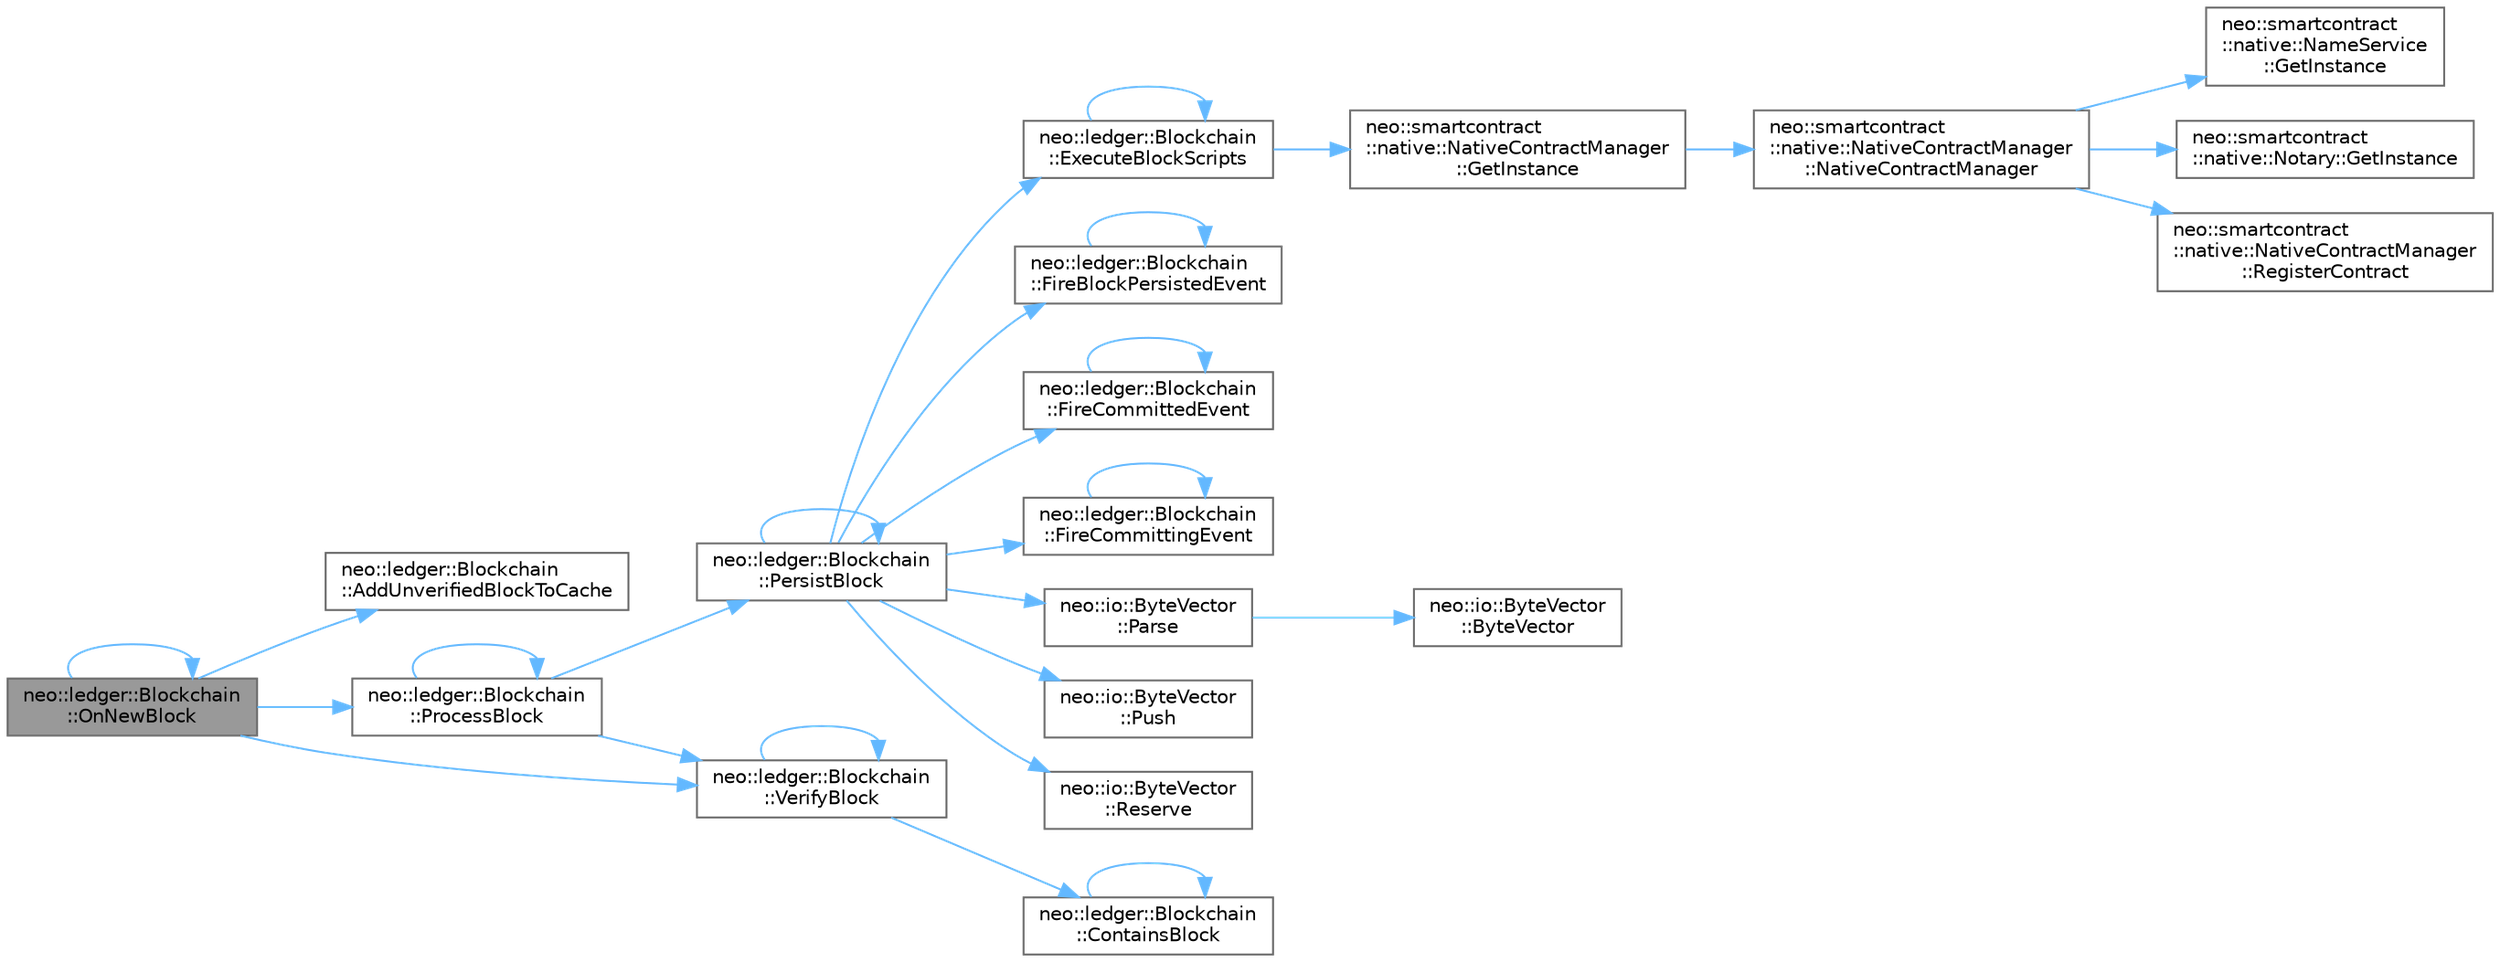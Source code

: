 digraph "neo::ledger::Blockchain::OnNewBlock"
{
 // LATEX_PDF_SIZE
  bgcolor="transparent";
  edge [fontname=Helvetica,fontsize=10,labelfontname=Helvetica,labelfontsize=10];
  node [fontname=Helvetica,fontsize=10,shape=box,height=0.2,width=0.4];
  rankdir="LR";
  Node1 [id="Node000001",label="neo::ledger::Blockchain\l::OnNewBlock",height=0.2,width=0.4,color="gray40", fillcolor="grey60", style="filled", fontcolor="black",tooltip="Processes a new block received from the network."];
  Node1 -> Node2 [id="edge1_Node000001_Node000002",color="steelblue1",style="solid",tooltip=" "];
  Node2 [id="Node000002",label="neo::ledger::Blockchain\l::AddUnverifiedBlockToCache",height=0.2,width=0.4,color="grey40", fillcolor="white", style="filled",URL="$classneo_1_1ledger_1_1_blockchain.html#a116ec33bff36054b2d2069cba561a276",tooltip=" "];
  Node1 -> Node1 [id="edge2_Node000001_Node000001",color="steelblue1",style="solid",tooltip=" "];
  Node1 -> Node3 [id="edge3_Node000001_Node000003",color="steelblue1",style="solid",tooltip=" "];
  Node3 [id="Node000003",label="neo::ledger::Blockchain\l::ProcessBlock",height=0.2,width=0.4,color="grey40", fillcolor="white", style="filled",URL="$classneo_1_1ledger_1_1_blockchain.html#a14e3360a5e2c7b56e766ba30d46ff48b",tooltip=" "];
  Node3 -> Node4 [id="edge4_Node000003_Node000004",color="steelblue1",style="solid",tooltip=" "];
  Node4 [id="Node000004",label="neo::ledger::Blockchain\l::PersistBlock",height=0.2,width=0.4,color="grey40", fillcolor="white", style="filled",URL="$classneo_1_1ledger_1_1_blockchain.html#a714e9067cf4c5ae32a58e8fbfc9b6a08",tooltip=" "];
  Node4 -> Node5 [id="edge5_Node000004_Node000005",color="steelblue1",style="solid",tooltip=" "];
  Node5 [id="Node000005",label="neo::ledger::Blockchain\l::ExecuteBlockScripts",height=0.2,width=0.4,color="grey40", fillcolor="white", style="filled",URL="$classneo_1_1ledger_1_1_blockchain.html#accba4845fee547347e7eb5ed3afc677e",tooltip=" "];
  Node5 -> Node5 [id="edge6_Node000005_Node000005",color="steelblue1",style="solid",tooltip=" "];
  Node5 -> Node6 [id="edge7_Node000005_Node000006",color="steelblue1",style="solid",tooltip=" "];
  Node6 [id="Node000006",label="neo::smartcontract\l::native::NativeContractManager\l::GetInstance",height=0.2,width=0.4,color="grey40", fillcolor="white", style="filled",URL="$classneo_1_1smartcontract_1_1native_1_1_native_contract_manager.html#a625f98f56356754afc948c4638310de7",tooltip="Gets the instance."];
  Node6 -> Node7 [id="edge8_Node000006_Node000007",color="steelblue1",style="solid",tooltip=" "];
  Node7 [id="Node000007",label="neo::smartcontract\l::native::NativeContractManager\l::NativeContractManager",height=0.2,width=0.4,color="grey40", fillcolor="white", style="filled",URL="$classneo_1_1smartcontract_1_1native_1_1_native_contract_manager.html#a0a99c45b746bdeede4dc58612deb9a36",tooltip=" "];
  Node7 -> Node8 [id="edge9_Node000007_Node000008",color="steelblue1",style="solid",tooltip=" "];
  Node8 [id="Node000008",label="neo::smartcontract\l::native::NameService\l::GetInstance",height=0.2,width=0.4,color="grey40", fillcolor="white", style="filled",URL="$classneo_1_1smartcontract_1_1native_1_1_name_service.html#a4a17051f47e3e781b9d714b05f275099",tooltip="Gets the instance."];
  Node7 -> Node9 [id="edge10_Node000007_Node000009",color="steelblue1",style="solid",tooltip=" "];
  Node9 [id="Node000009",label="neo::smartcontract\l::native::Notary::GetInstance",height=0.2,width=0.4,color="grey40", fillcolor="white", style="filled",URL="$classneo_1_1smartcontract_1_1native_1_1_notary.html#a65c2b739b0f132b03fe73ec911a98e2e",tooltip="Gets the instance."];
  Node7 -> Node10 [id="edge11_Node000007_Node000010",color="steelblue1",style="solid",tooltip=" "];
  Node10 [id="Node000010",label="neo::smartcontract\l::native::NativeContractManager\l::RegisterContract",height=0.2,width=0.4,color="grey40", fillcolor="white", style="filled",URL="$classneo_1_1smartcontract_1_1native_1_1_native_contract_manager.html#a76618f2ad3e6d3a7a61ec0b4952c62b8",tooltip="Registers a contract."];
  Node4 -> Node11 [id="edge12_Node000004_Node000011",color="steelblue1",style="solid",tooltip=" "];
  Node11 [id="Node000011",label="neo::ledger::Blockchain\l::FireBlockPersistedEvent",height=0.2,width=0.4,color="grey40", fillcolor="white", style="filled",URL="$classneo_1_1ledger_1_1_blockchain.html#aa97a8d5970825a1f938147bad49e25c2",tooltip=" "];
  Node11 -> Node11 [id="edge13_Node000011_Node000011",color="steelblue1",style="solid",tooltip=" "];
  Node4 -> Node12 [id="edge14_Node000004_Node000012",color="steelblue1",style="solid",tooltip=" "];
  Node12 [id="Node000012",label="neo::ledger::Blockchain\l::FireCommittedEvent",height=0.2,width=0.4,color="grey40", fillcolor="white", style="filled",URL="$classneo_1_1ledger_1_1_blockchain.html#af0b1c9f2cfaa223d7c1540f6c325d2f6",tooltip=" "];
  Node12 -> Node12 [id="edge15_Node000012_Node000012",color="steelblue1",style="solid",tooltip=" "];
  Node4 -> Node13 [id="edge16_Node000004_Node000013",color="steelblue1",style="solid",tooltip=" "];
  Node13 [id="Node000013",label="neo::ledger::Blockchain\l::FireCommittingEvent",height=0.2,width=0.4,color="grey40", fillcolor="white", style="filled",URL="$classneo_1_1ledger_1_1_blockchain.html#ac72fdd46b290e52f2d2bde2faddf6c73",tooltip=" "];
  Node13 -> Node13 [id="edge17_Node000013_Node000013",color="steelblue1",style="solid",tooltip=" "];
  Node4 -> Node14 [id="edge18_Node000004_Node000014",color="steelblue1",style="solid",tooltip=" "];
  Node14 [id="Node000014",label="neo::io::ByteVector\l::Parse",height=0.2,width=0.4,color="grey40", fillcolor="white", style="filled",URL="$classneo_1_1io_1_1_byte_vector.html#a242d1da5fa393beea8d3f0a8cd14497b",tooltip="Parses a hexadecimal string into a ByteVector."];
  Node14 -> Node15 [id="edge19_Node000014_Node000015",color="steelblue1",style="solid",tooltip=" "];
  Node15 [id="Node000015",label="neo::io::ByteVector\l::ByteVector",height=0.2,width=0.4,color="grey40", fillcolor="white", style="filled",URL="$classneo_1_1io_1_1_byte_vector.html#a8428939dbf8d0f3bf4047d1e2ee4e7a2",tooltip="Constructs an empty ByteVector."];
  Node4 -> Node4 [id="edge20_Node000004_Node000004",color="steelblue1",style="solid",tooltip=" "];
  Node4 -> Node16 [id="edge21_Node000004_Node000016",color="steelblue1",style="solid",tooltip=" "];
  Node16 [id="Node000016",label="neo::io::ByteVector\l::Push",height=0.2,width=0.4,color="grey40", fillcolor="white", style="filled",URL="$classneo_1_1io_1_1_byte_vector.html#a57eb840afcbc9cd7b784081f9f546dab",tooltip="Pushes a byte to the end of the ByteVector."];
  Node4 -> Node17 [id="edge22_Node000004_Node000017",color="steelblue1",style="solid",tooltip=" "];
  Node17 [id="Node000017",label="neo::io::ByteVector\l::Reserve",height=0.2,width=0.4,color="grey40", fillcolor="white", style="filled",URL="$classneo_1_1io_1_1_byte_vector.html#ad6906fc9c8a17ca926bc89ed6d3ef064",tooltip="Reserves capacity for the ByteVector."];
  Node3 -> Node3 [id="edge23_Node000003_Node000003",color="steelblue1",style="solid",tooltip=" "];
  Node3 -> Node18 [id="edge24_Node000003_Node000018",color="steelblue1",style="solid",tooltip=" "];
  Node18 [id="Node000018",label="neo::ledger::Blockchain\l::VerifyBlock",height=0.2,width=0.4,color="grey40", fillcolor="white", style="filled",URL="$classneo_1_1ledger_1_1_blockchain.html#ace7f36daacdd5f9599fe1d92b6aedc14",tooltip=" "];
  Node18 -> Node19 [id="edge25_Node000018_Node000019",color="steelblue1",style="solid",tooltip=" "];
  Node19 [id="Node000019",label="neo::ledger::Blockchain\l::ContainsBlock",height=0.2,width=0.4,color="grey40", fillcolor="white", style="filled",URL="$classneo_1_1ledger_1_1_blockchain.html#a6edfe603c5cebe61f4d752e98f1a1367",tooltip="Checks if a block exists in the blockchain."];
  Node19 -> Node19 [id="edge26_Node000019_Node000019",color="steelblue1",style="solid",tooltip=" "];
  Node18 -> Node18 [id="edge27_Node000018_Node000018",color="steelblue1",style="solid",tooltip=" "];
  Node1 -> Node18 [id="edge28_Node000001_Node000018",color="steelblue1",style="solid",tooltip=" "];
}
